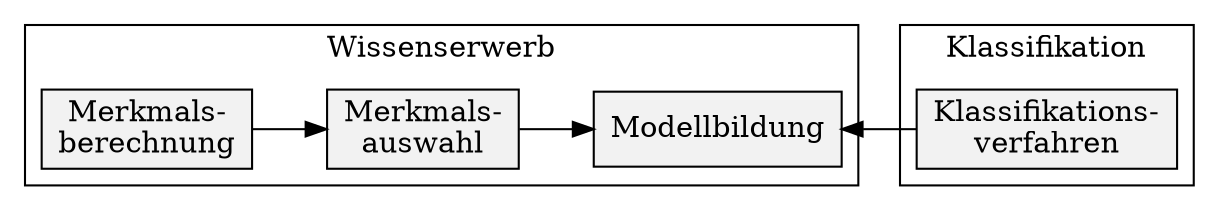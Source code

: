 
digraph G {
	
	rankdir=LR
	node[shape=box style=filled fillcolor=gray95]
	subgraph cluster_0{
		berechnung[label="Merkmals-\nberechnung"]
		auswahl[label="Merkmals-\nauswahl"]
		bildung[label="Modellbildung"]
		label="Wissenserwerb";
		berechnung->auswahl;
		auswahl->bildung;
	}
	
	subgraph cluster_1{
		label="Klassifikation";
		klassifikationsverfahren[label="Klassifikations-\nverfahren"]
	}
	
	bildung->klassifikationsverfahren[dir=back]
	
}
/*
digraph G {
	subgraph cluster_0 {
		label = "hello world";
		a -> b;
		a -> c;
		color = hot_pink;
	}

	subgraph cluster_1 {
		label = "MSDOT";
		style= "dashed";
		color=purple;
		x -> y;
		x -> z;
		y -> z;
		y -> q;
	}

	top -> a;
	top -> y;
	y -> b;
}
*/